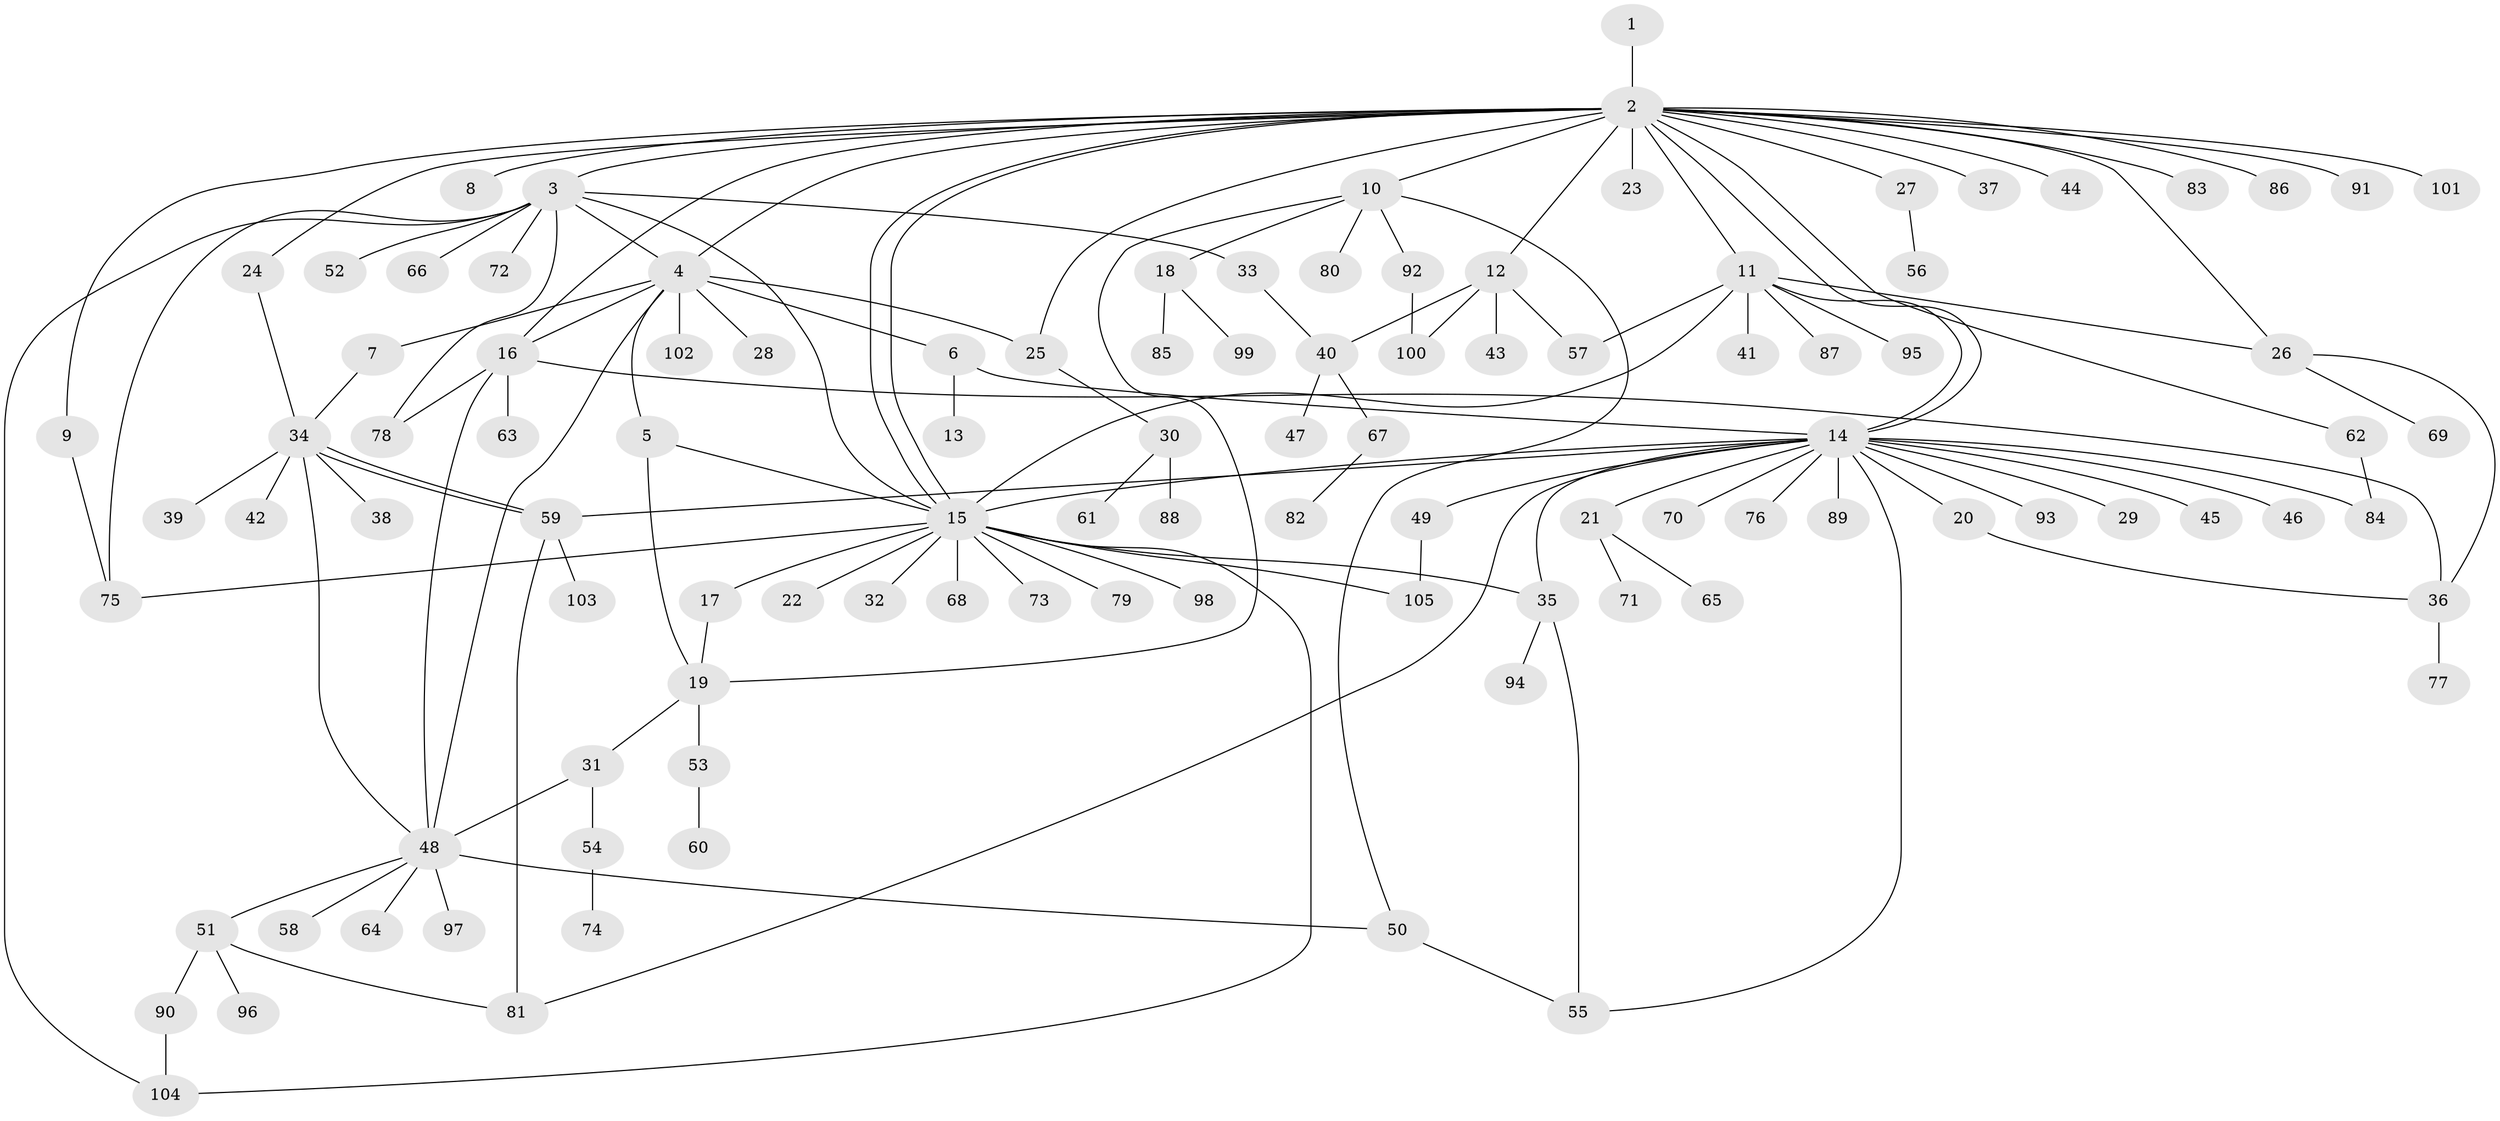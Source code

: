 // Generated by graph-tools (version 1.1) at 2025/01/03/09/25 03:01:56]
// undirected, 105 vertices, 141 edges
graph export_dot {
graph [start="1"]
  node [color=gray90,style=filled];
  1;
  2;
  3;
  4;
  5;
  6;
  7;
  8;
  9;
  10;
  11;
  12;
  13;
  14;
  15;
  16;
  17;
  18;
  19;
  20;
  21;
  22;
  23;
  24;
  25;
  26;
  27;
  28;
  29;
  30;
  31;
  32;
  33;
  34;
  35;
  36;
  37;
  38;
  39;
  40;
  41;
  42;
  43;
  44;
  45;
  46;
  47;
  48;
  49;
  50;
  51;
  52;
  53;
  54;
  55;
  56;
  57;
  58;
  59;
  60;
  61;
  62;
  63;
  64;
  65;
  66;
  67;
  68;
  69;
  70;
  71;
  72;
  73;
  74;
  75;
  76;
  77;
  78;
  79;
  80;
  81;
  82;
  83;
  84;
  85;
  86;
  87;
  88;
  89;
  90;
  91;
  92;
  93;
  94;
  95;
  96;
  97;
  98;
  99;
  100;
  101;
  102;
  103;
  104;
  105;
  1 -- 2;
  2 -- 3;
  2 -- 4;
  2 -- 8;
  2 -- 9;
  2 -- 10;
  2 -- 11;
  2 -- 12;
  2 -- 14;
  2 -- 15;
  2 -- 15;
  2 -- 16;
  2 -- 23;
  2 -- 24;
  2 -- 25;
  2 -- 26;
  2 -- 27;
  2 -- 37;
  2 -- 44;
  2 -- 62;
  2 -- 83;
  2 -- 86;
  2 -- 91;
  2 -- 101;
  3 -- 4;
  3 -- 15;
  3 -- 33;
  3 -- 52;
  3 -- 66;
  3 -- 72;
  3 -- 75;
  3 -- 78;
  3 -- 104;
  4 -- 5;
  4 -- 6;
  4 -- 7;
  4 -- 16;
  4 -- 25;
  4 -- 28;
  4 -- 48;
  4 -- 102;
  5 -- 15;
  5 -- 19;
  6 -- 13;
  6 -- 14;
  7 -- 34;
  9 -- 75;
  10 -- 18;
  10 -- 19;
  10 -- 50;
  10 -- 80;
  10 -- 92;
  11 -- 14;
  11 -- 15;
  11 -- 26;
  11 -- 41;
  11 -- 57;
  11 -- 87;
  11 -- 95;
  12 -- 40;
  12 -- 43;
  12 -- 57;
  12 -- 100;
  14 -- 15;
  14 -- 20;
  14 -- 21;
  14 -- 29;
  14 -- 35;
  14 -- 45;
  14 -- 46;
  14 -- 49;
  14 -- 55;
  14 -- 59;
  14 -- 70;
  14 -- 76;
  14 -- 81;
  14 -- 84;
  14 -- 89;
  14 -- 93;
  15 -- 17;
  15 -- 22;
  15 -- 32;
  15 -- 35;
  15 -- 68;
  15 -- 73;
  15 -- 75;
  15 -- 79;
  15 -- 98;
  15 -- 104;
  15 -- 105;
  16 -- 36;
  16 -- 48;
  16 -- 63;
  16 -- 78;
  17 -- 19;
  18 -- 85;
  18 -- 99;
  19 -- 31;
  19 -- 53;
  20 -- 36;
  21 -- 65;
  21 -- 71;
  24 -- 34;
  25 -- 30;
  26 -- 36;
  26 -- 69;
  27 -- 56;
  30 -- 61;
  30 -- 88;
  31 -- 48;
  31 -- 54;
  33 -- 40;
  34 -- 38;
  34 -- 39;
  34 -- 42;
  34 -- 48;
  34 -- 59;
  34 -- 59;
  35 -- 55;
  35 -- 94;
  36 -- 77;
  40 -- 47;
  40 -- 67;
  48 -- 50;
  48 -- 51;
  48 -- 58;
  48 -- 64;
  48 -- 97;
  49 -- 105;
  50 -- 55;
  51 -- 81;
  51 -- 90;
  51 -- 96;
  53 -- 60;
  54 -- 74;
  59 -- 81;
  59 -- 103;
  62 -- 84;
  67 -- 82;
  90 -- 104;
  92 -- 100;
}
